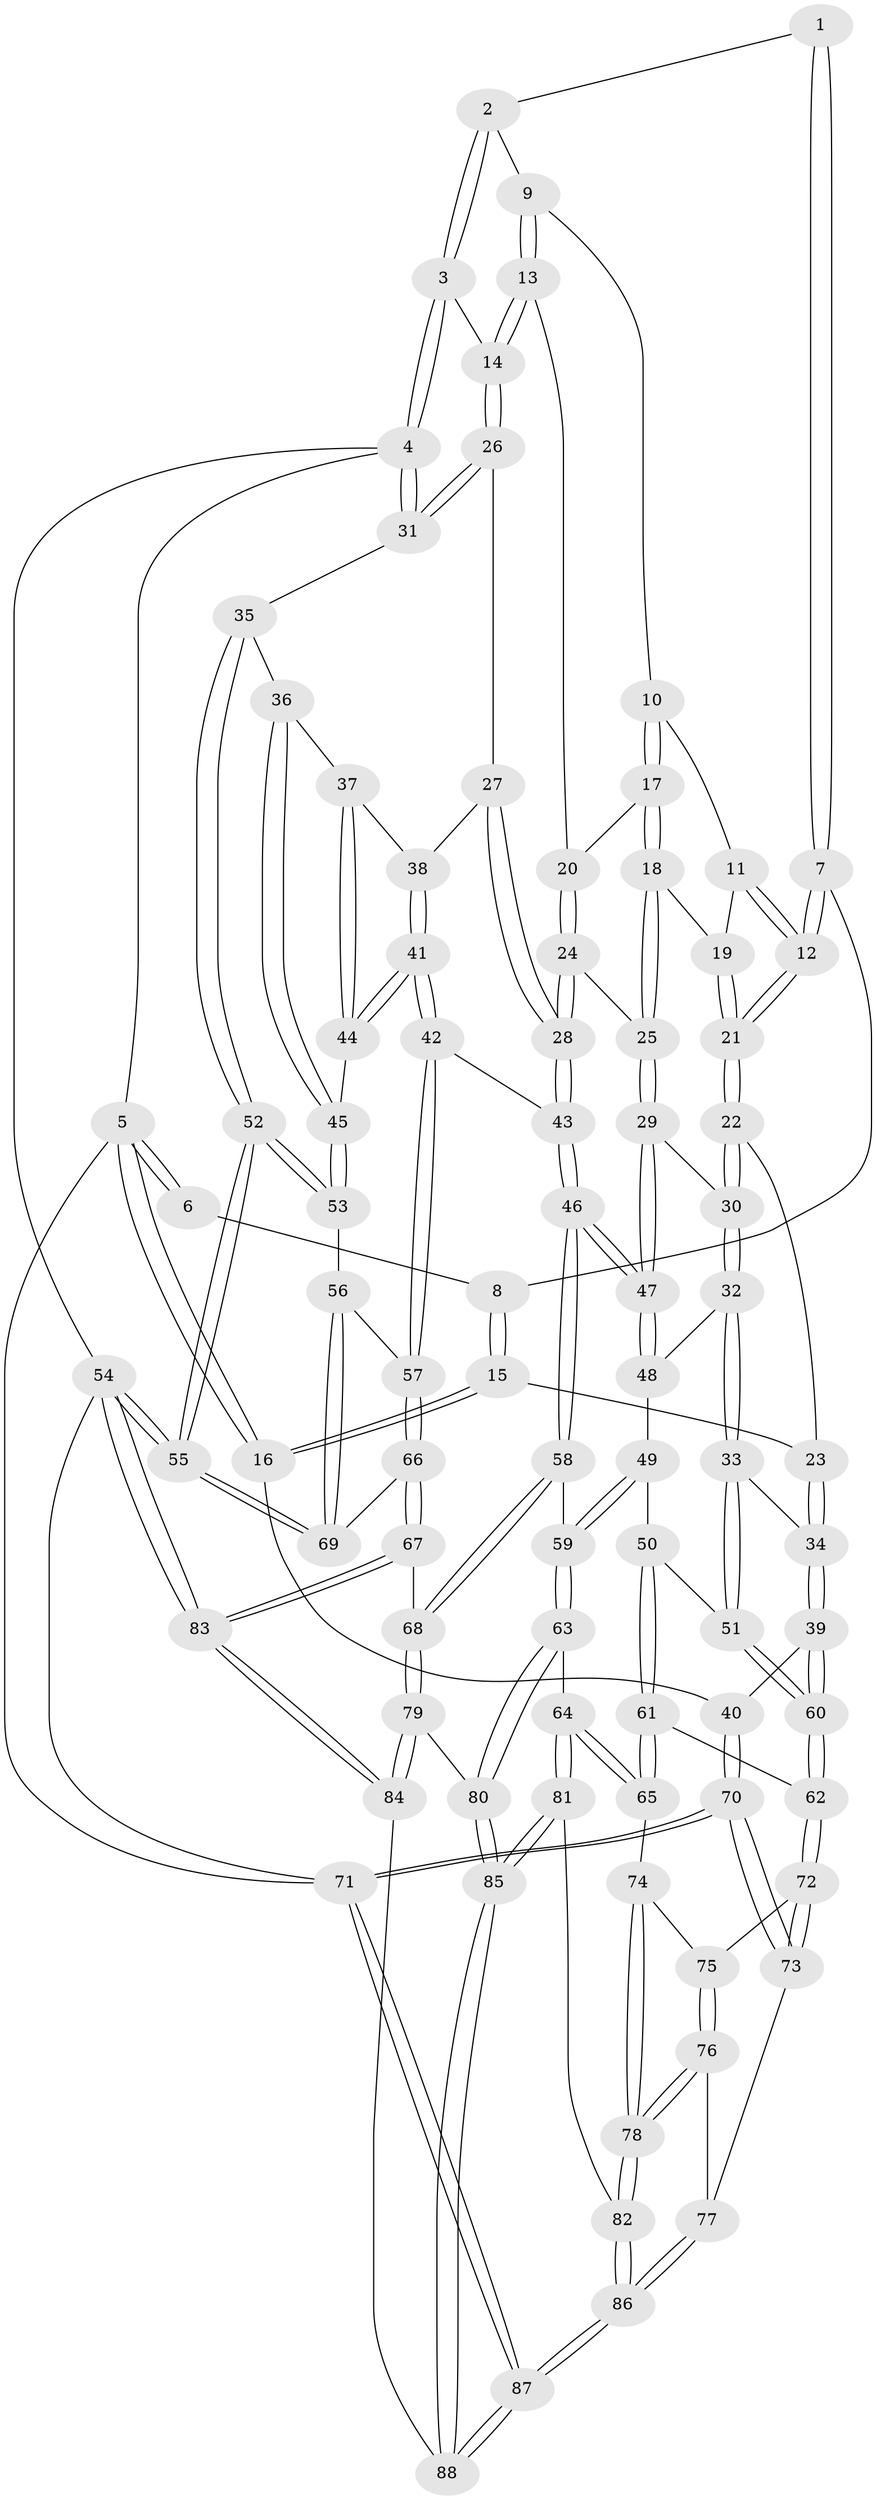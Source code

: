 // Generated by graph-tools (version 1.1) at 2025/51/03/09/25 03:51:10]
// undirected, 88 vertices, 217 edges
graph export_dot {
graph [start="1"]
  node [color=gray90,style=filled];
  1 [pos="+0.37095662090183484+0"];
  2 [pos="+0.46026456205336347+0"];
  3 [pos="+1+0"];
  4 [pos="+1+0"];
  5 [pos="+0+0"];
  6 [pos="+0.0689176319813626+0"];
  7 [pos="+0.2596142693899703+0.07949462219616393"];
  8 [pos="+0.10028730673399847+0.035471965171477764"];
  9 [pos="+0.46103772906279117+0"];
  10 [pos="+0.4453120125497167+0.05402396182447309"];
  11 [pos="+0.401915000047818+0.09471760090348687"];
  12 [pos="+0.27427530745556367+0.1685223791116329"];
  13 [pos="+0.6067358985362725+0.08504242184140985"];
  14 [pos="+0.7732343311242629+0.12492709187097605"];
  15 [pos="+0+0.20750598614442914"];
  16 [pos="+0+0.2923999980013085"];
  17 [pos="+0.47625230396304297+0.12396234014669348"];
  18 [pos="+0.4260333377961363+0.1898397517579407"];
  19 [pos="+0.41699575748011886+0.18979754199676366"];
  20 [pos="+0.545454887706692+0.15367792391092075"];
  21 [pos="+0.2689694508388924+0.2150386254671899"];
  22 [pos="+0.2631925842313543+0.22599021010496792"];
  23 [pos="+0.21768951599514968+0.23394947875074643"];
  24 [pos="+0.5633474722460077+0.3183051391380042"];
  25 [pos="+0.5510435093897269+0.31872356930714923"];
  26 [pos="+0.7742052302495599+0.14868937936907345"];
  27 [pos="+0.7561619564280685+0.2358576363603773"];
  28 [pos="+0.5778948035342416+0.3244327434581285"];
  29 [pos="+0.4119914777047856+0.3669614050913185"];
  30 [pos="+0.34497934319948104+0.36487239977989167"];
  31 [pos="+1+0.27348250934889506"];
  32 [pos="+0.30495691659420837+0.43408778799021663"];
  33 [pos="+0.21154569500236747+0.49904650388636823"];
  34 [pos="+0.12767840421507928+0.4586993849512326"];
  35 [pos="+1+0.30216179561466355"];
  36 [pos="+0.9968815005122911+0.33708298301230205"];
  37 [pos="+0.9032519606909285+0.33641631070918127"];
  38 [pos="+0.7859612345967222+0.2713646727538539"];
  39 [pos="+0+0.44088070008067765"];
  40 [pos="+0+0.38195372503284336"];
  41 [pos="+0.7600876217060274+0.49191673650163825"];
  42 [pos="+0.7132528624818562+0.524343537454741"];
  43 [pos="+0.6266456851860456+0.4888356333883339"];
  44 [pos="+0.8397854531963718+0.4801946574150079"];
  45 [pos="+0.9024440643292575+0.5166190723593154"];
  46 [pos="+0.5115786264142169+0.5810948700408399"];
  47 [pos="+0.4786593256156829+0.551239264715936"];
  48 [pos="+0.37401664788848327+0.5242525189617936"];
  49 [pos="+0.3496635814045598+0.5844641426918997"];
  50 [pos="+0.2555648301473673+0.5781911389695014"];
  51 [pos="+0.2120717257728741+0.5036985329919396"];
  52 [pos="+1+0.665416652313524"];
  53 [pos="+0.9606971203611953+0.5872738259281026"];
  54 [pos="+1+1"];
  55 [pos="+1+1"];
  56 [pos="+0.8345888386846849+0.6254723680433298"];
  57 [pos="+0.716726301290233+0.5358010078217902"];
  58 [pos="+0.4854009773961719+0.6957138934790289"];
  59 [pos="+0.43398296303551653+0.7049921835365769"];
  60 [pos="+0.11114516788207089+0.6647651739343228"];
  61 [pos="+0.267378789142542+0.7030457059774033"];
  62 [pos="+0.11096196468225103+0.6767516321268501"];
  63 [pos="+0.333353761399594+0.7541205559818365"];
  64 [pos="+0.3136601843175002+0.7496304419238091"];
  65 [pos="+0.30237537095765926+0.7431824279608344"];
  66 [pos="+0.6866067429925309+0.7318792893395525"];
  67 [pos="+0.6352692274547929+0.7556011774492917"];
  68 [pos="+0.5236964035012481+0.7290572133040654"];
  69 [pos="+0.8029212744793652+0.7605783112938851"];
  70 [pos="+0+0.7157846547587241"];
  71 [pos="+0+1"];
  72 [pos="+0.08085667160351806+0.7121995195644301"];
  73 [pos="+0+0.7305133891568008"];
  74 [pos="+0.17134713630571313+0.7954777230632617"];
  75 [pos="+0.1079496719932477+0.7673367810519328"];
  76 [pos="+0.0930133511089041+0.8303035608577645"];
  77 [pos="+0.0631839386334853+0.8565974984178"];
  78 [pos="+0.1725151439333006+0.8817548657527253"];
  79 [pos="+0.5029036228608881+0.8583128528604784"];
  80 [pos="+0.3552698269982337+0.8787438629760539"];
  81 [pos="+0.21537270796110797+0.8780060271623059"];
  82 [pos="+0.17259900409333997+0.8819321497536694"];
  83 [pos="+0.69236079179661+1"];
  84 [pos="+0.5573764370320344+1"];
  85 [pos="+0.34519238966078925+1"];
  86 [pos="+0+1"];
  87 [pos="+0+1"];
  88 [pos="+0.3718074226019876+1"];
  1 -- 2;
  1 -- 7;
  1 -- 7;
  2 -- 3;
  2 -- 3;
  2 -- 9;
  3 -- 4;
  3 -- 4;
  3 -- 14;
  4 -- 5;
  4 -- 31;
  4 -- 31;
  4 -- 54;
  5 -- 6;
  5 -- 6;
  5 -- 16;
  5 -- 16;
  5 -- 71;
  6 -- 8;
  7 -- 8;
  7 -- 12;
  7 -- 12;
  8 -- 15;
  8 -- 15;
  9 -- 10;
  9 -- 13;
  9 -- 13;
  10 -- 11;
  10 -- 17;
  10 -- 17;
  11 -- 12;
  11 -- 12;
  11 -- 19;
  12 -- 21;
  12 -- 21;
  13 -- 14;
  13 -- 14;
  13 -- 20;
  14 -- 26;
  14 -- 26;
  15 -- 16;
  15 -- 16;
  15 -- 23;
  16 -- 40;
  17 -- 18;
  17 -- 18;
  17 -- 20;
  18 -- 19;
  18 -- 25;
  18 -- 25;
  19 -- 21;
  19 -- 21;
  20 -- 24;
  20 -- 24;
  21 -- 22;
  21 -- 22;
  22 -- 23;
  22 -- 30;
  22 -- 30;
  23 -- 34;
  23 -- 34;
  24 -- 25;
  24 -- 28;
  24 -- 28;
  25 -- 29;
  25 -- 29;
  26 -- 27;
  26 -- 31;
  26 -- 31;
  27 -- 28;
  27 -- 28;
  27 -- 38;
  28 -- 43;
  28 -- 43;
  29 -- 30;
  29 -- 47;
  29 -- 47;
  30 -- 32;
  30 -- 32;
  31 -- 35;
  32 -- 33;
  32 -- 33;
  32 -- 48;
  33 -- 34;
  33 -- 51;
  33 -- 51;
  34 -- 39;
  34 -- 39;
  35 -- 36;
  35 -- 52;
  35 -- 52;
  36 -- 37;
  36 -- 45;
  36 -- 45;
  37 -- 38;
  37 -- 44;
  37 -- 44;
  38 -- 41;
  38 -- 41;
  39 -- 40;
  39 -- 60;
  39 -- 60;
  40 -- 70;
  40 -- 70;
  41 -- 42;
  41 -- 42;
  41 -- 44;
  41 -- 44;
  42 -- 43;
  42 -- 57;
  42 -- 57;
  43 -- 46;
  43 -- 46;
  44 -- 45;
  45 -- 53;
  45 -- 53;
  46 -- 47;
  46 -- 47;
  46 -- 58;
  46 -- 58;
  47 -- 48;
  47 -- 48;
  48 -- 49;
  49 -- 50;
  49 -- 59;
  49 -- 59;
  50 -- 51;
  50 -- 61;
  50 -- 61;
  51 -- 60;
  51 -- 60;
  52 -- 53;
  52 -- 53;
  52 -- 55;
  52 -- 55;
  53 -- 56;
  54 -- 55;
  54 -- 55;
  54 -- 83;
  54 -- 83;
  54 -- 71;
  55 -- 69;
  55 -- 69;
  56 -- 57;
  56 -- 69;
  56 -- 69;
  57 -- 66;
  57 -- 66;
  58 -- 59;
  58 -- 68;
  58 -- 68;
  59 -- 63;
  59 -- 63;
  60 -- 62;
  60 -- 62;
  61 -- 62;
  61 -- 65;
  61 -- 65;
  62 -- 72;
  62 -- 72;
  63 -- 64;
  63 -- 80;
  63 -- 80;
  64 -- 65;
  64 -- 65;
  64 -- 81;
  64 -- 81;
  65 -- 74;
  66 -- 67;
  66 -- 67;
  66 -- 69;
  67 -- 68;
  67 -- 83;
  67 -- 83;
  68 -- 79;
  68 -- 79;
  70 -- 71;
  70 -- 71;
  70 -- 73;
  70 -- 73;
  71 -- 87;
  71 -- 87;
  72 -- 73;
  72 -- 73;
  72 -- 75;
  73 -- 77;
  74 -- 75;
  74 -- 78;
  74 -- 78;
  75 -- 76;
  75 -- 76;
  76 -- 77;
  76 -- 78;
  76 -- 78;
  77 -- 86;
  77 -- 86;
  78 -- 82;
  78 -- 82;
  79 -- 80;
  79 -- 84;
  79 -- 84;
  80 -- 85;
  80 -- 85;
  81 -- 82;
  81 -- 85;
  81 -- 85;
  82 -- 86;
  82 -- 86;
  83 -- 84;
  83 -- 84;
  84 -- 88;
  85 -- 88;
  85 -- 88;
  86 -- 87;
  86 -- 87;
  87 -- 88;
  87 -- 88;
}
